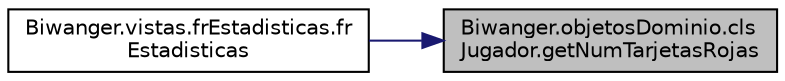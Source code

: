 digraph "Biwanger.objetosDominio.clsJugador.getNumTarjetasRojas"
{
 // LATEX_PDF_SIZE
  edge [fontname="Helvetica",fontsize="10",labelfontname="Helvetica",labelfontsize="10"];
  node [fontname="Helvetica",fontsize="10",shape=record];
  rankdir="RL";
  Node1 [label="Biwanger.objetosDominio.cls\lJugador.getNumTarjetasRojas",height=0.2,width=0.4,color="black", fillcolor="grey75", style="filled", fontcolor="black",tooltip=" "];
  Node1 -> Node2 [dir="back",color="midnightblue",fontsize="10",style="solid",fontname="Helvetica"];
  Node2 [label="Biwanger.vistas.frEstadisticas.fr\lEstadisticas",height=0.2,width=0.4,color="black", fillcolor="white", style="filled",URL="$class_biwanger_1_1vistas_1_1fr_estadisticas.html#a1babc252485da6a3c3dbee2afe17ea99",tooltip=" "];
}
